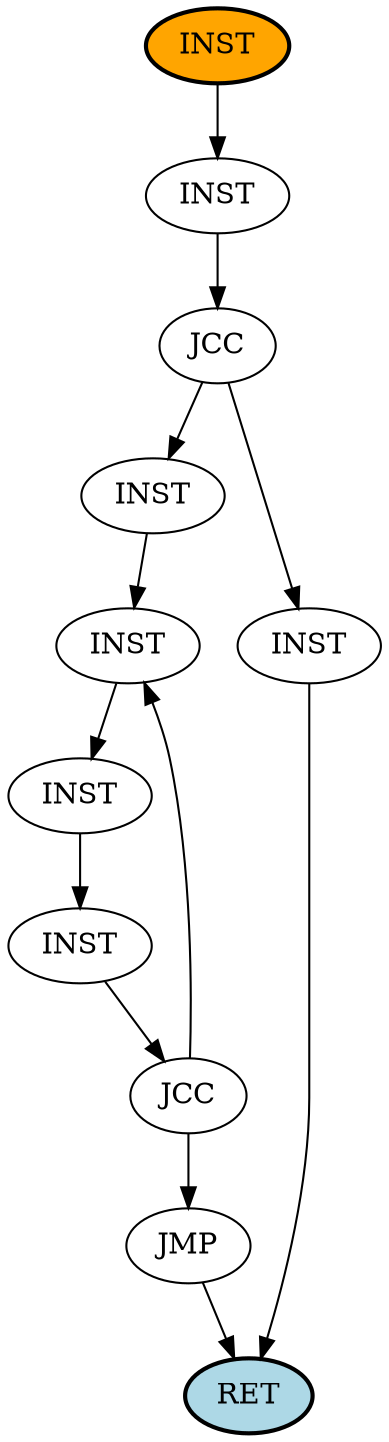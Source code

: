 digraph G{
fontname=cmr10;
"60" [label="INST\l", style="filled,bold", fillcolor=orange]
"65" [label="INST\l"]
"68" [label="JCC\l"]
"6a" [label="INST\l"]
"6f" [label="INST\l"]
"70" [label="INST\l"]
"71" [label="INST\l"]
"74" [label="JCC\l"]
"76" [label="JMP"]
"78" [label="INST"]
"79" [label="RET", style="filled,bold", fillcolor=lightblue]
"6f" -> "70"
"70" -> "71"
"71" -> "74"
"60" -> "65"
"65" -> "68"
"68" -> "6a"
"68" -> "78"
"6a" -> "6f"
"74" -> "6f"
"74" -> "76"
"76" -> "79"
"78" -> "79"
}
